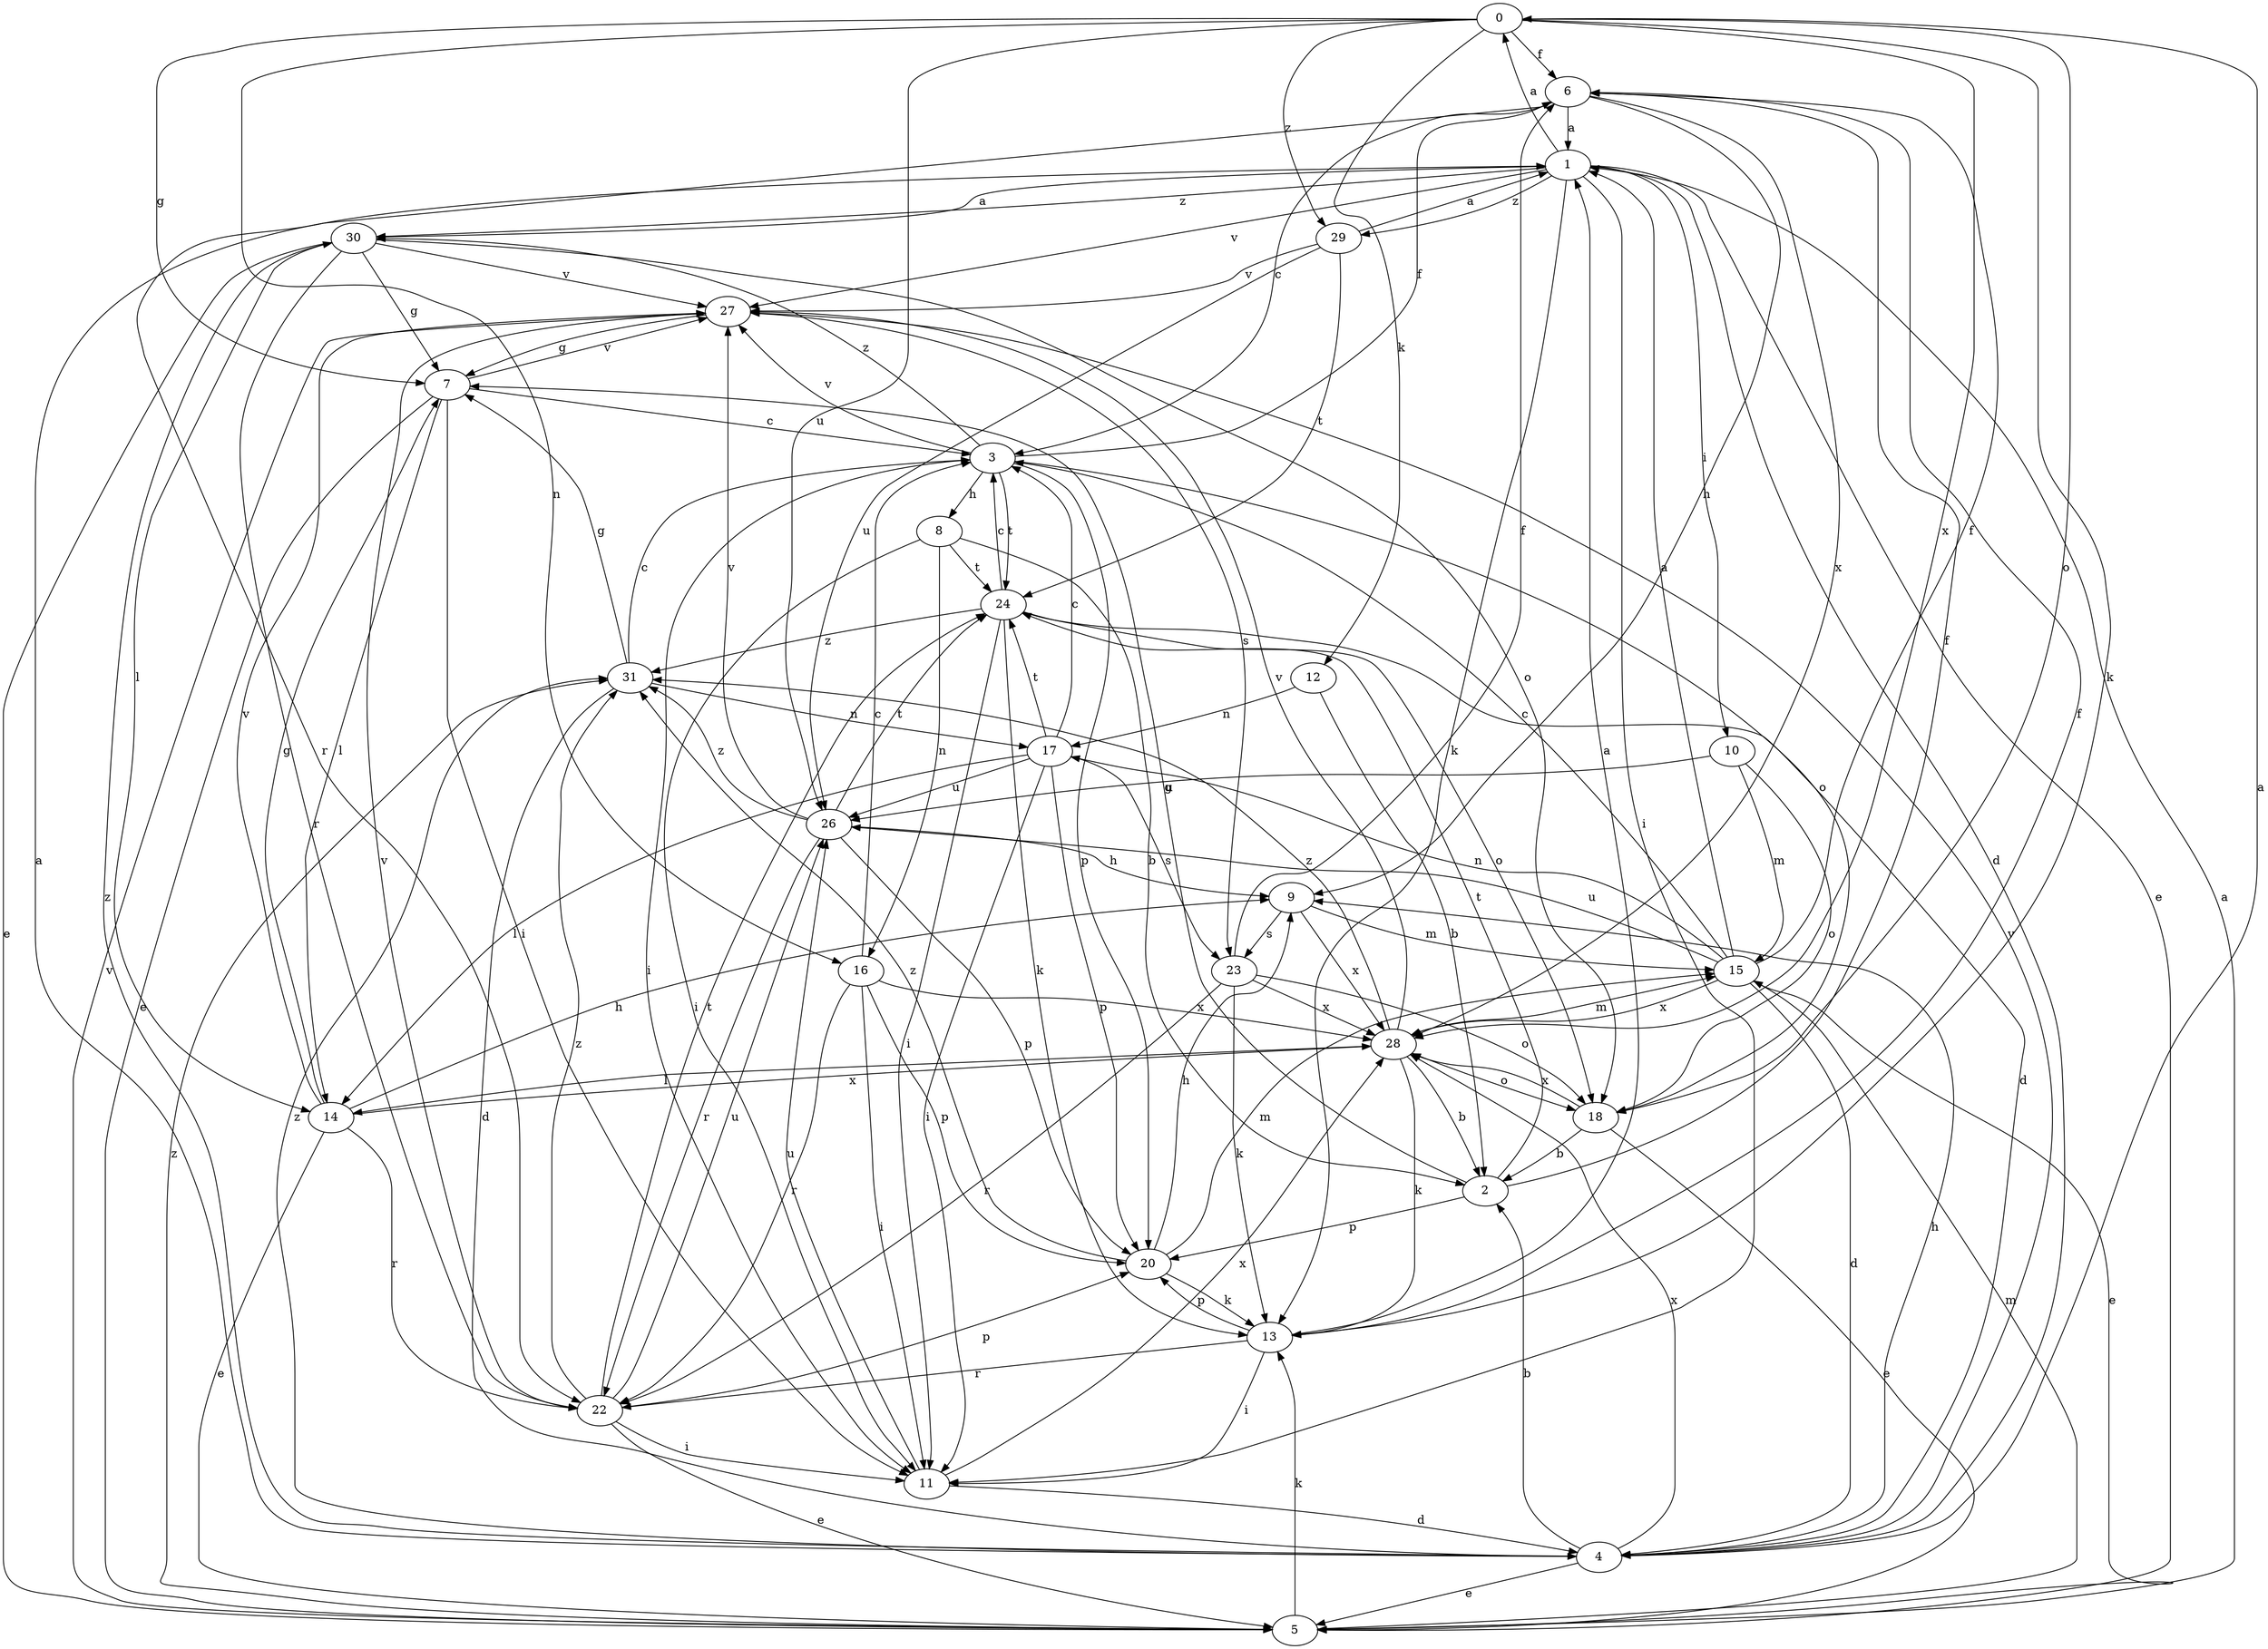 strict digraph  {
0;
1;
2;
3;
4;
5;
6;
7;
8;
9;
10;
11;
12;
13;
14;
15;
16;
17;
18;
20;
22;
23;
24;
26;
27;
28;
29;
30;
31;
0 -> 6  [label=f];
0 -> 7  [label=g];
0 -> 12  [label=k];
0 -> 13  [label=k];
0 -> 16  [label=n];
0 -> 18  [label=o];
0 -> 26  [label=u];
0 -> 28  [label=x];
0 -> 29  [label=z];
1 -> 0  [label=a];
1 -> 4  [label=d];
1 -> 5  [label=e];
1 -> 10  [label=i];
1 -> 11  [label=i];
1 -> 13  [label=k];
1 -> 27  [label=v];
1 -> 29  [label=z];
1 -> 30  [label=z];
2 -> 6  [label=f];
2 -> 7  [label=g];
2 -> 20  [label=p];
2 -> 24  [label=t];
3 -> 6  [label=f];
3 -> 8  [label=h];
3 -> 11  [label=i];
3 -> 18  [label=o];
3 -> 20  [label=p];
3 -> 24  [label=t];
3 -> 27  [label=v];
3 -> 30  [label=z];
4 -> 0  [label=a];
4 -> 1  [label=a];
4 -> 2  [label=b];
4 -> 5  [label=e];
4 -> 9  [label=h];
4 -> 27  [label=v];
4 -> 28  [label=x];
4 -> 30  [label=z];
4 -> 31  [label=z];
5 -> 1  [label=a];
5 -> 13  [label=k];
5 -> 15  [label=m];
5 -> 27  [label=v];
5 -> 31  [label=z];
6 -> 1  [label=a];
6 -> 3  [label=c];
6 -> 9  [label=h];
6 -> 22  [label=r];
6 -> 28  [label=x];
7 -> 3  [label=c];
7 -> 5  [label=e];
7 -> 11  [label=i];
7 -> 14  [label=l];
7 -> 27  [label=v];
8 -> 2  [label=b];
8 -> 11  [label=i];
8 -> 16  [label=n];
8 -> 24  [label=t];
9 -> 15  [label=m];
9 -> 23  [label=s];
9 -> 28  [label=x];
10 -> 15  [label=m];
10 -> 18  [label=o];
10 -> 26  [label=u];
11 -> 4  [label=d];
11 -> 26  [label=u];
11 -> 28  [label=x];
12 -> 2  [label=b];
12 -> 17  [label=n];
13 -> 1  [label=a];
13 -> 6  [label=f];
13 -> 11  [label=i];
13 -> 20  [label=p];
13 -> 22  [label=r];
14 -> 5  [label=e];
14 -> 7  [label=g];
14 -> 9  [label=h];
14 -> 22  [label=r];
14 -> 27  [label=v];
14 -> 28  [label=x];
15 -> 1  [label=a];
15 -> 3  [label=c];
15 -> 4  [label=d];
15 -> 5  [label=e];
15 -> 6  [label=f];
15 -> 17  [label=n];
15 -> 26  [label=u];
15 -> 28  [label=x];
16 -> 3  [label=c];
16 -> 11  [label=i];
16 -> 20  [label=p];
16 -> 22  [label=r];
16 -> 28  [label=x];
17 -> 3  [label=c];
17 -> 11  [label=i];
17 -> 14  [label=l];
17 -> 20  [label=p];
17 -> 23  [label=s];
17 -> 24  [label=t];
17 -> 26  [label=u];
18 -> 2  [label=b];
18 -> 5  [label=e];
18 -> 28  [label=x];
20 -> 9  [label=h];
20 -> 13  [label=k];
20 -> 15  [label=m];
20 -> 31  [label=z];
22 -> 5  [label=e];
22 -> 11  [label=i];
22 -> 20  [label=p];
22 -> 24  [label=t];
22 -> 26  [label=u];
22 -> 27  [label=v];
22 -> 31  [label=z];
23 -> 6  [label=f];
23 -> 13  [label=k];
23 -> 18  [label=o];
23 -> 22  [label=r];
23 -> 28  [label=x];
24 -> 3  [label=c];
24 -> 4  [label=d];
24 -> 11  [label=i];
24 -> 13  [label=k];
24 -> 18  [label=o];
24 -> 31  [label=z];
26 -> 9  [label=h];
26 -> 20  [label=p];
26 -> 22  [label=r];
26 -> 24  [label=t];
26 -> 27  [label=v];
26 -> 31  [label=z];
27 -> 7  [label=g];
27 -> 23  [label=s];
28 -> 2  [label=b];
28 -> 13  [label=k];
28 -> 14  [label=l];
28 -> 15  [label=m];
28 -> 18  [label=o];
28 -> 27  [label=v];
28 -> 31  [label=z];
29 -> 1  [label=a];
29 -> 24  [label=t];
29 -> 26  [label=u];
29 -> 27  [label=v];
30 -> 1  [label=a];
30 -> 5  [label=e];
30 -> 7  [label=g];
30 -> 14  [label=l];
30 -> 18  [label=o];
30 -> 22  [label=r];
30 -> 27  [label=v];
31 -> 3  [label=c];
31 -> 4  [label=d];
31 -> 7  [label=g];
31 -> 17  [label=n];
}
